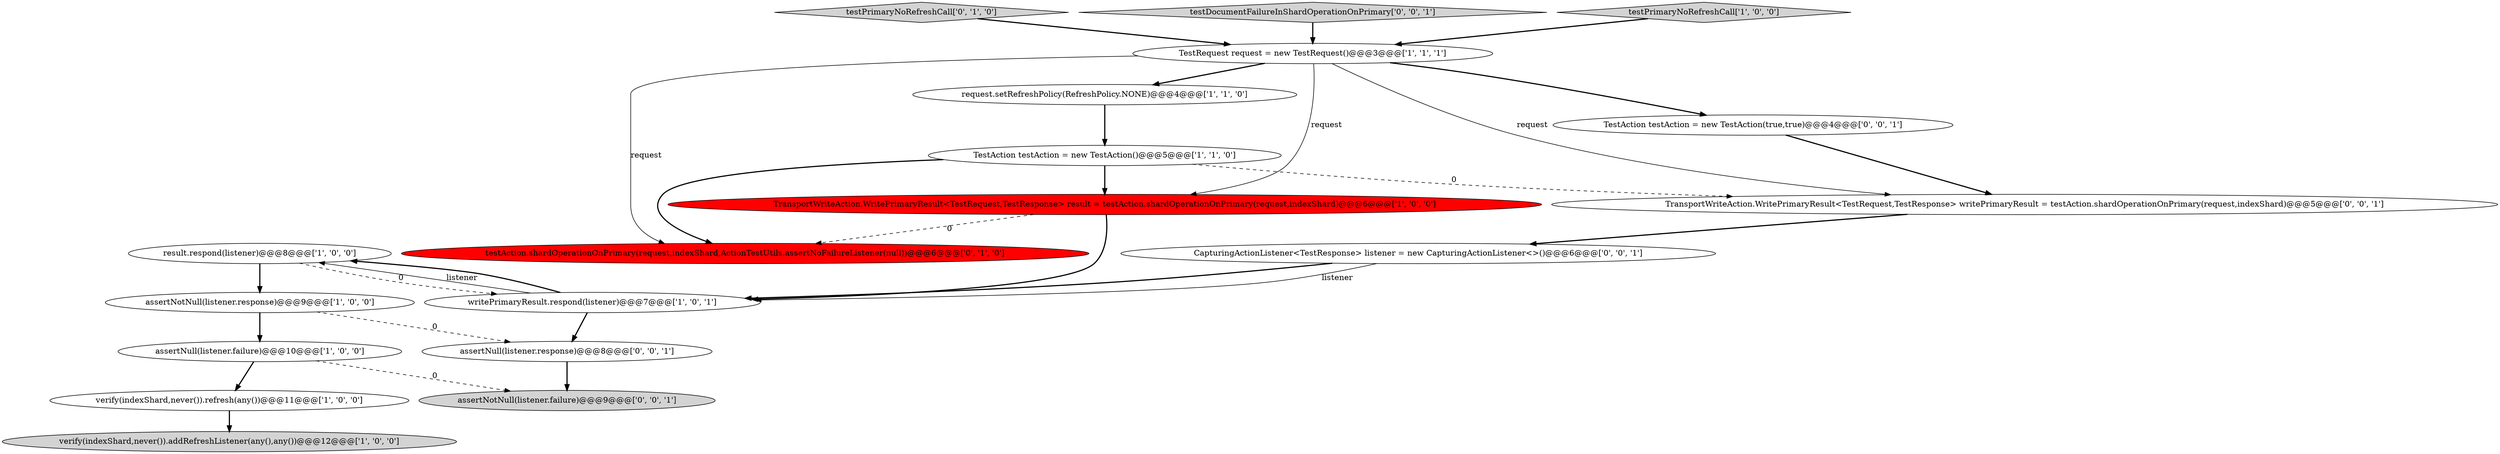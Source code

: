 digraph {
3 [style = filled, label = "result.respond(listener)@@@8@@@['1', '0', '0']", fillcolor = white, shape = ellipse image = "AAA0AAABBB1BBB"];
16 [style = filled, label = "assertNull(listener.response)@@@8@@@['0', '0', '1']", fillcolor = white, shape = ellipse image = "AAA0AAABBB3BBB"];
4 [style = filled, label = "verify(indexShard,never()).refresh(any())@@@11@@@['1', '0', '0']", fillcolor = white, shape = ellipse image = "AAA0AAABBB1BBB"];
8 [style = filled, label = "assertNotNull(listener.response)@@@9@@@['1', '0', '0']", fillcolor = white, shape = ellipse image = "AAA0AAABBB1BBB"];
12 [style = filled, label = "testPrimaryNoRefreshCall['0', '1', '0']", fillcolor = lightgray, shape = diamond image = "AAA0AAABBB2BBB"];
2 [style = filled, label = "writePrimaryResult.respond(listener)@@@7@@@['1', '0', '1']", fillcolor = white, shape = ellipse image = "AAA0AAABBB1BBB"];
6 [style = filled, label = "TestRequest request = new TestRequest()@@@3@@@['1', '1', '1']", fillcolor = white, shape = ellipse image = "AAA0AAABBB1BBB"];
7 [style = filled, label = "TransportWriteAction.WritePrimaryResult<TestRequest,TestResponse> result = testAction.shardOperationOnPrimary(request,indexShard)@@@6@@@['1', '0', '0']", fillcolor = red, shape = ellipse image = "AAA1AAABBB1BBB"];
14 [style = filled, label = "assertNotNull(listener.failure)@@@9@@@['0', '0', '1']", fillcolor = lightgray, shape = ellipse image = "AAA0AAABBB3BBB"];
5 [style = filled, label = "TestAction testAction = new TestAction()@@@5@@@['1', '1', '0']", fillcolor = white, shape = ellipse image = "AAA0AAABBB1BBB"];
10 [style = filled, label = "verify(indexShard,never()).addRefreshListener(any(),any())@@@12@@@['1', '0', '0']", fillcolor = lightgray, shape = ellipse image = "AAA0AAABBB1BBB"];
17 [style = filled, label = "TestAction testAction = new TestAction(true,true)@@@4@@@['0', '0', '1']", fillcolor = white, shape = ellipse image = "AAA0AAABBB3BBB"];
11 [style = filled, label = "testAction.shardOperationOnPrimary(request,indexShard,ActionTestUtils.assertNoFailureListener(null))@@@6@@@['0', '1', '0']", fillcolor = red, shape = ellipse image = "AAA1AAABBB2BBB"];
13 [style = filled, label = "CapturingActionListener<TestResponse> listener = new CapturingActionListener<>()@@@6@@@['0', '0', '1']", fillcolor = white, shape = ellipse image = "AAA0AAABBB3BBB"];
15 [style = filled, label = "testDocumentFailureInShardOperationOnPrimary['0', '0', '1']", fillcolor = lightgray, shape = diamond image = "AAA0AAABBB3BBB"];
0 [style = filled, label = "assertNull(listener.failure)@@@10@@@['1', '0', '0']", fillcolor = white, shape = ellipse image = "AAA0AAABBB1BBB"];
18 [style = filled, label = "TransportWriteAction.WritePrimaryResult<TestRequest,TestResponse> writePrimaryResult = testAction.shardOperationOnPrimary(request,indexShard)@@@5@@@['0', '0', '1']", fillcolor = white, shape = ellipse image = "AAA0AAABBB3BBB"];
1 [style = filled, label = "testPrimaryNoRefreshCall['1', '0', '0']", fillcolor = lightgray, shape = diamond image = "AAA0AAABBB1BBB"];
9 [style = filled, label = "request.setRefreshPolicy(RefreshPolicy.NONE)@@@4@@@['1', '1', '0']", fillcolor = white, shape = ellipse image = "AAA0AAABBB1BBB"];
6->17 [style = bold, label=""];
4->10 [style = bold, label=""];
2->3 [style = solid, label="listener"];
13->2 [style = solid, label="listener"];
8->16 [style = dashed, label="0"];
6->7 [style = solid, label="request"];
3->2 [style = dashed, label="0"];
2->3 [style = bold, label=""];
7->11 [style = dashed, label="0"];
15->6 [style = bold, label=""];
6->18 [style = solid, label="request"];
5->18 [style = dashed, label="0"];
12->6 [style = bold, label=""];
8->0 [style = bold, label=""];
0->14 [style = dashed, label="0"];
1->6 [style = bold, label=""];
6->11 [style = solid, label="request"];
0->4 [style = bold, label=""];
7->2 [style = bold, label=""];
3->8 [style = bold, label=""];
18->13 [style = bold, label=""];
9->5 [style = bold, label=""];
5->7 [style = bold, label=""];
16->14 [style = bold, label=""];
5->11 [style = bold, label=""];
6->9 [style = bold, label=""];
17->18 [style = bold, label=""];
13->2 [style = bold, label=""];
2->16 [style = bold, label=""];
}
